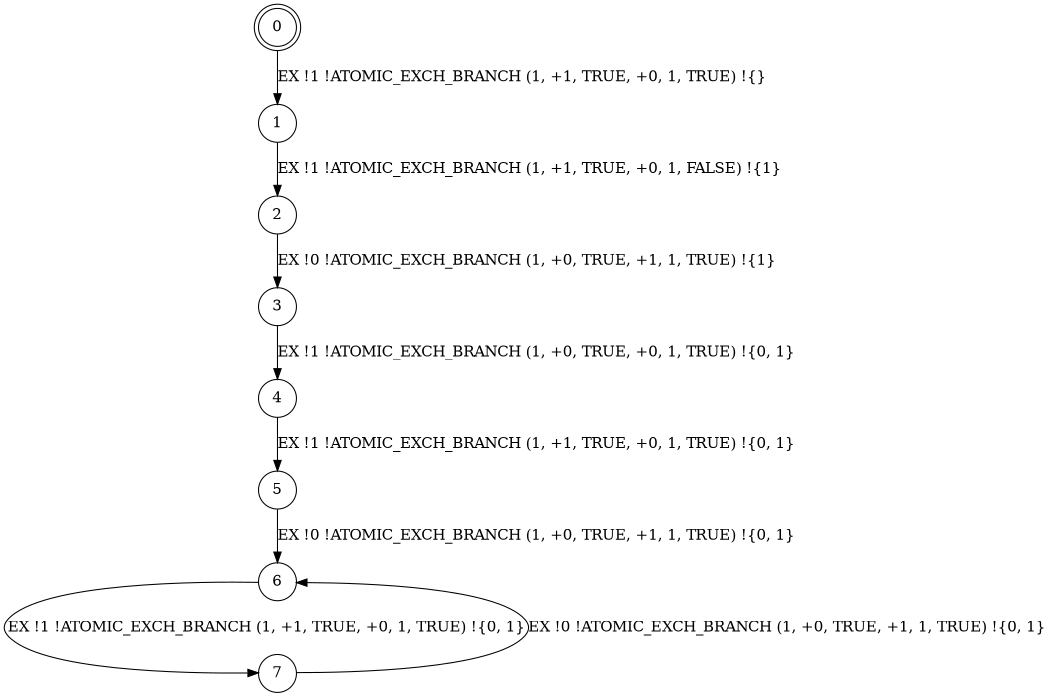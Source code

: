 digraph BCG {
size = "7, 10.5";
center = TRUE;
node [shape = circle];
0 [peripheries = 2];
0 -> 1 [label = "EX !1 !ATOMIC_EXCH_BRANCH (1, +1, TRUE, +0, 1, TRUE) !{}"];
1 -> 2 [label = "EX !1 !ATOMIC_EXCH_BRANCH (1, +1, TRUE, +0, 1, FALSE) !{1}"];
2 -> 3 [label = "EX !0 !ATOMIC_EXCH_BRANCH (1, +0, TRUE, +1, 1, TRUE) !{1}"];
3 -> 4 [label = "EX !1 !ATOMIC_EXCH_BRANCH (1, +0, TRUE, +0, 1, TRUE) !{0, 1}"];
4 -> 5 [label = "EX !1 !ATOMIC_EXCH_BRANCH (1, +1, TRUE, +0, 1, TRUE) !{0, 1}"];
5 -> 6 [label = "EX !0 !ATOMIC_EXCH_BRANCH (1, +0, TRUE, +1, 1, TRUE) !{0, 1}"];
6 -> 7 [label = "EX !1 !ATOMIC_EXCH_BRANCH (1, +1, TRUE, +0, 1, TRUE) !{0, 1}"];
7 -> 6 [label = "EX !0 !ATOMIC_EXCH_BRANCH (1, +0, TRUE, +1, 1, TRUE) !{0, 1}"];
}

